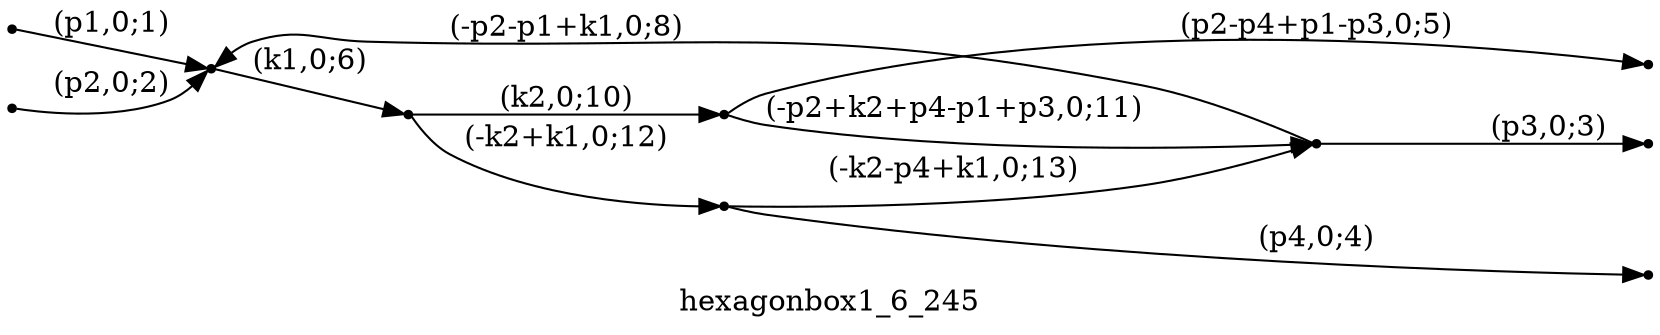 digraph hexagonbox1_6_245 {
  label="hexagonbox1_6_245";
  rankdir="LR";
  subgraph edges {
    -1 -> 2 [label="(p1,0;1)"];
    -2 -> 2 [label="(p2,0;2)"];
    5 -> -3 [label="(p3,0;3)"];
    4 -> -4 [label="(p4,0;4)"];
    1 -> -5 [label="(p2-p4+p1-p3,0;5)"];
    2 -> 3 [label="(k1,0;6)"];
    5 -> 2 [label="(-p2-p1+k1,0;8)"];
    3 -> 1 [label="(k2,0;10)"];
    1 -> 5 [label="(-p2+k2+p4-p1+p3,0;11)"];
    3 -> 4 [label="(-k2+k1,0;12)"];
    4 -> 5 [label="(-k2-p4+k1,0;13)"];
  }
  subgraph incoming { rank="source"; -1; -2; }
  subgraph outgoing { rank="sink"; -3; -4; -5; }
-5 [shape=point];
-4 [shape=point];
-3 [shape=point];
-2 [shape=point];
-1 [shape=point];
1 [shape=point];
2 [shape=point];
3 [shape=point];
4 [shape=point];
5 [shape=point];
}

